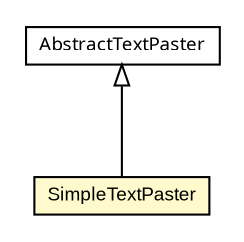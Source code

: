 #!/usr/local/bin/dot
#
# Class diagram 
# Generated by UmlGraph version 4.6 (http://www.spinellis.gr/sw/umlgraph)
#

digraph G {
	edge [fontname="arial",fontsize=10,labelfontname="arial",labelfontsize=10];
	node [fontname="arial",fontsize=10,shape=plaintext];
	// com.octo.captcha.component.image.textpaster.SimpleTextPaster
	c8455 [label=<<table border="0" cellborder="1" cellspacing="0" cellpadding="2" port="p" bgcolor="lemonChiffon" href="./SimpleTextPaster.html">
		<tr><td><table border="0" cellspacing="0" cellpadding="1">
			<tr><td> SimpleTextPaster </td></tr>
		</table></td></tr>
		</table>>, fontname="arial", fontcolor="black", fontsize=9.0];
	// com.octo.captcha.component.image.textpaster.AbstractTextPaster
	c8465 [label=<<table border="0" cellborder="1" cellspacing="0" cellpadding="2" port="p" href="./AbstractTextPaster.html">
		<tr><td><table border="0" cellspacing="0" cellpadding="1">
			<tr><td><font face="ariali"> AbstractTextPaster </font></td></tr>
		</table></td></tr>
		</table>>, fontname="arial", fontcolor="black", fontsize=9.0];
	//com.octo.captcha.component.image.textpaster.SimpleTextPaster extends com.octo.captcha.component.image.textpaster.AbstractTextPaster
	c8465:p -> c8455:p [dir=back,arrowtail=empty];
}

